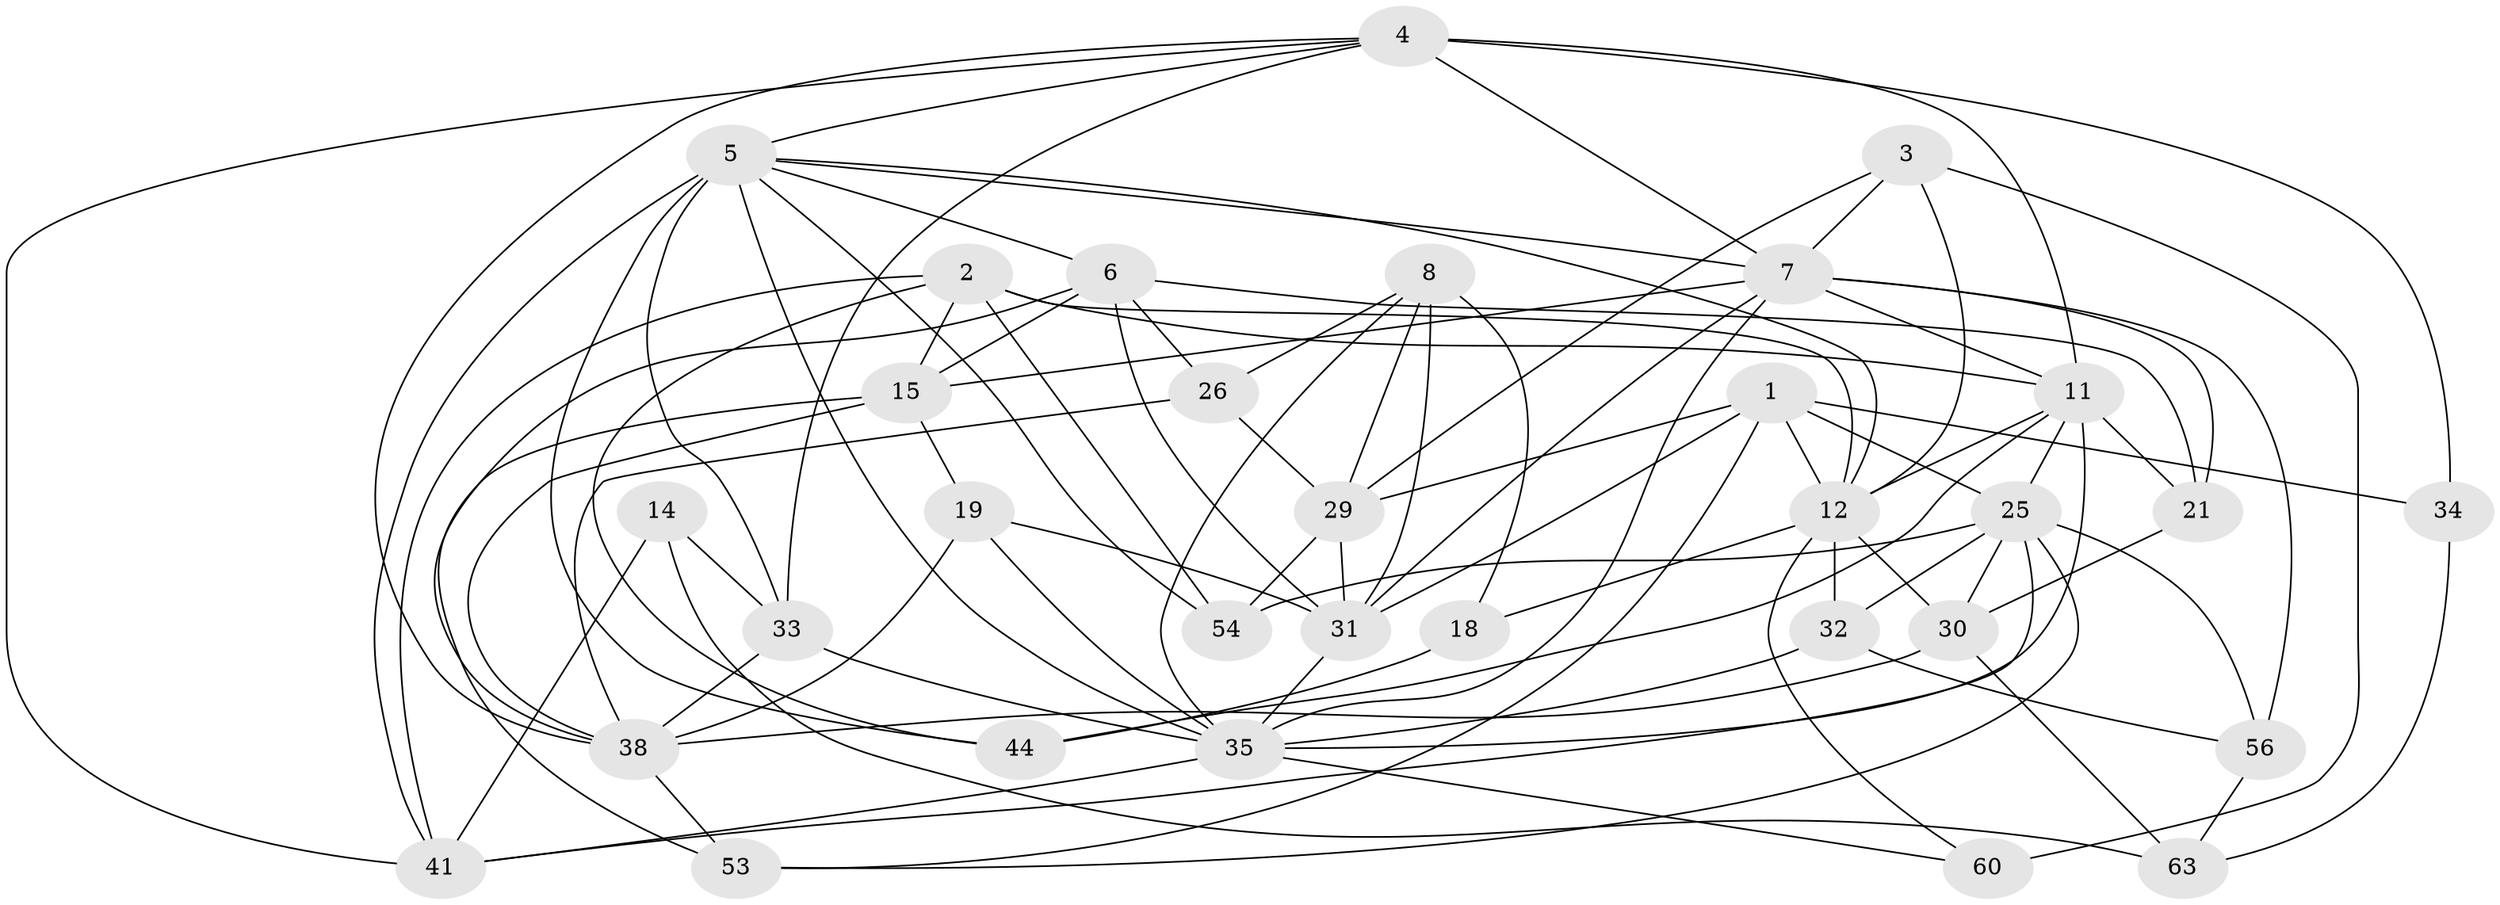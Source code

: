 // original degree distribution, {4: 1.0}
// Generated by graph-tools (version 1.1) at 2025/16/03/09/25 04:16:28]
// undirected, 32 vertices, 89 edges
graph export_dot {
graph [start="1"]
  node [color=gray90,style=filled];
  1 [super="+27"];
  2 [super="+17"];
  3 [super="+10"];
  4 [super="+9+22"];
  5 [super="+59+62+20"];
  6 [super="+48"];
  7 [super="+43+23"];
  8 [super="+50"];
  11 [super="+47+57"];
  12 [super="+13+24"];
  14;
  15 [super="+49"];
  18;
  19;
  21;
  25 [super="+28+37"];
  26;
  29 [super="+61"];
  30 [super="+40"];
  31 [super="+55+51"];
  32;
  33 [super="+45"];
  34;
  35 [super="+36+52"];
  38 [super="+39"];
  41 [super="+46"];
  44;
  53;
  54;
  56;
  60;
  63;
  1 -- 53;
  1 -- 31;
  1 -- 34;
  1 -- 29;
  1 -- 25;
  1 -- 12;
  2 -- 44;
  2 -- 15;
  2 -- 54;
  2 -- 11;
  2 -- 41;
  2 -- 12;
  3 -- 60 [weight=2];
  3 -- 12;
  3 -- 7 [weight=2];
  3 -- 29;
  4 -- 34 [weight=2];
  4 -- 33;
  4 -- 11;
  4 -- 7;
  4 -- 5;
  4 -- 41;
  4 -- 38;
  5 -- 41;
  5 -- 44;
  5 -- 35 [weight=2];
  5 -- 6;
  5 -- 33;
  5 -- 54;
  5 -- 7;
  5 -- 12;
  6 -- 26;
  6 -- 15;
  6 -- 31;
  6 -- 21;
  6 -- 38;
  7 -- 11;
  7 -- 31;
  7 -- 15;
  7 -- 35;
  7 -- 21;
  7 -- 56;
  8 -- 29;
  8 -- 18 [weight=2];
  8 -- 35;
  8 -- 26;
  8 -- 31;
  11 -- 21;
  11 -- 44;
  11 -- 35;
  11 -- 12;
  11 -- 25;
  12 -- 32;
  12 -- 18;
  12 -- 60;
  12 -- 30 [weight=2];
  14 -- 41;
  14 -- 33 [weight=2];
  14 -- 63;
  15 -- 19;
  15 -- 53;
  15 -- 38;
  18 -- 44;
  19 -- 31;
  19 -- 35;
  19 -- 38;
  21 -- 30;
  25 -- 53;
  25 -- 56;
  25 -- 32;
  25 -- 30;
  25 -- 41;
  25 -- 54;
  26 -- 29;
  26 -- 38;
  29 -- 31;
  29 -- 54;
  30 -- 38;
  30 -- 63;
  31 -- 35 [weight=2];
  32 -- 56;
  32 -- 35;
  33 -- 38;
  33 -- 35;
  34 -- 63;
  35 -- 60;
  35 -- 41;
  38 -- 53;
  56 -- 63;
}
